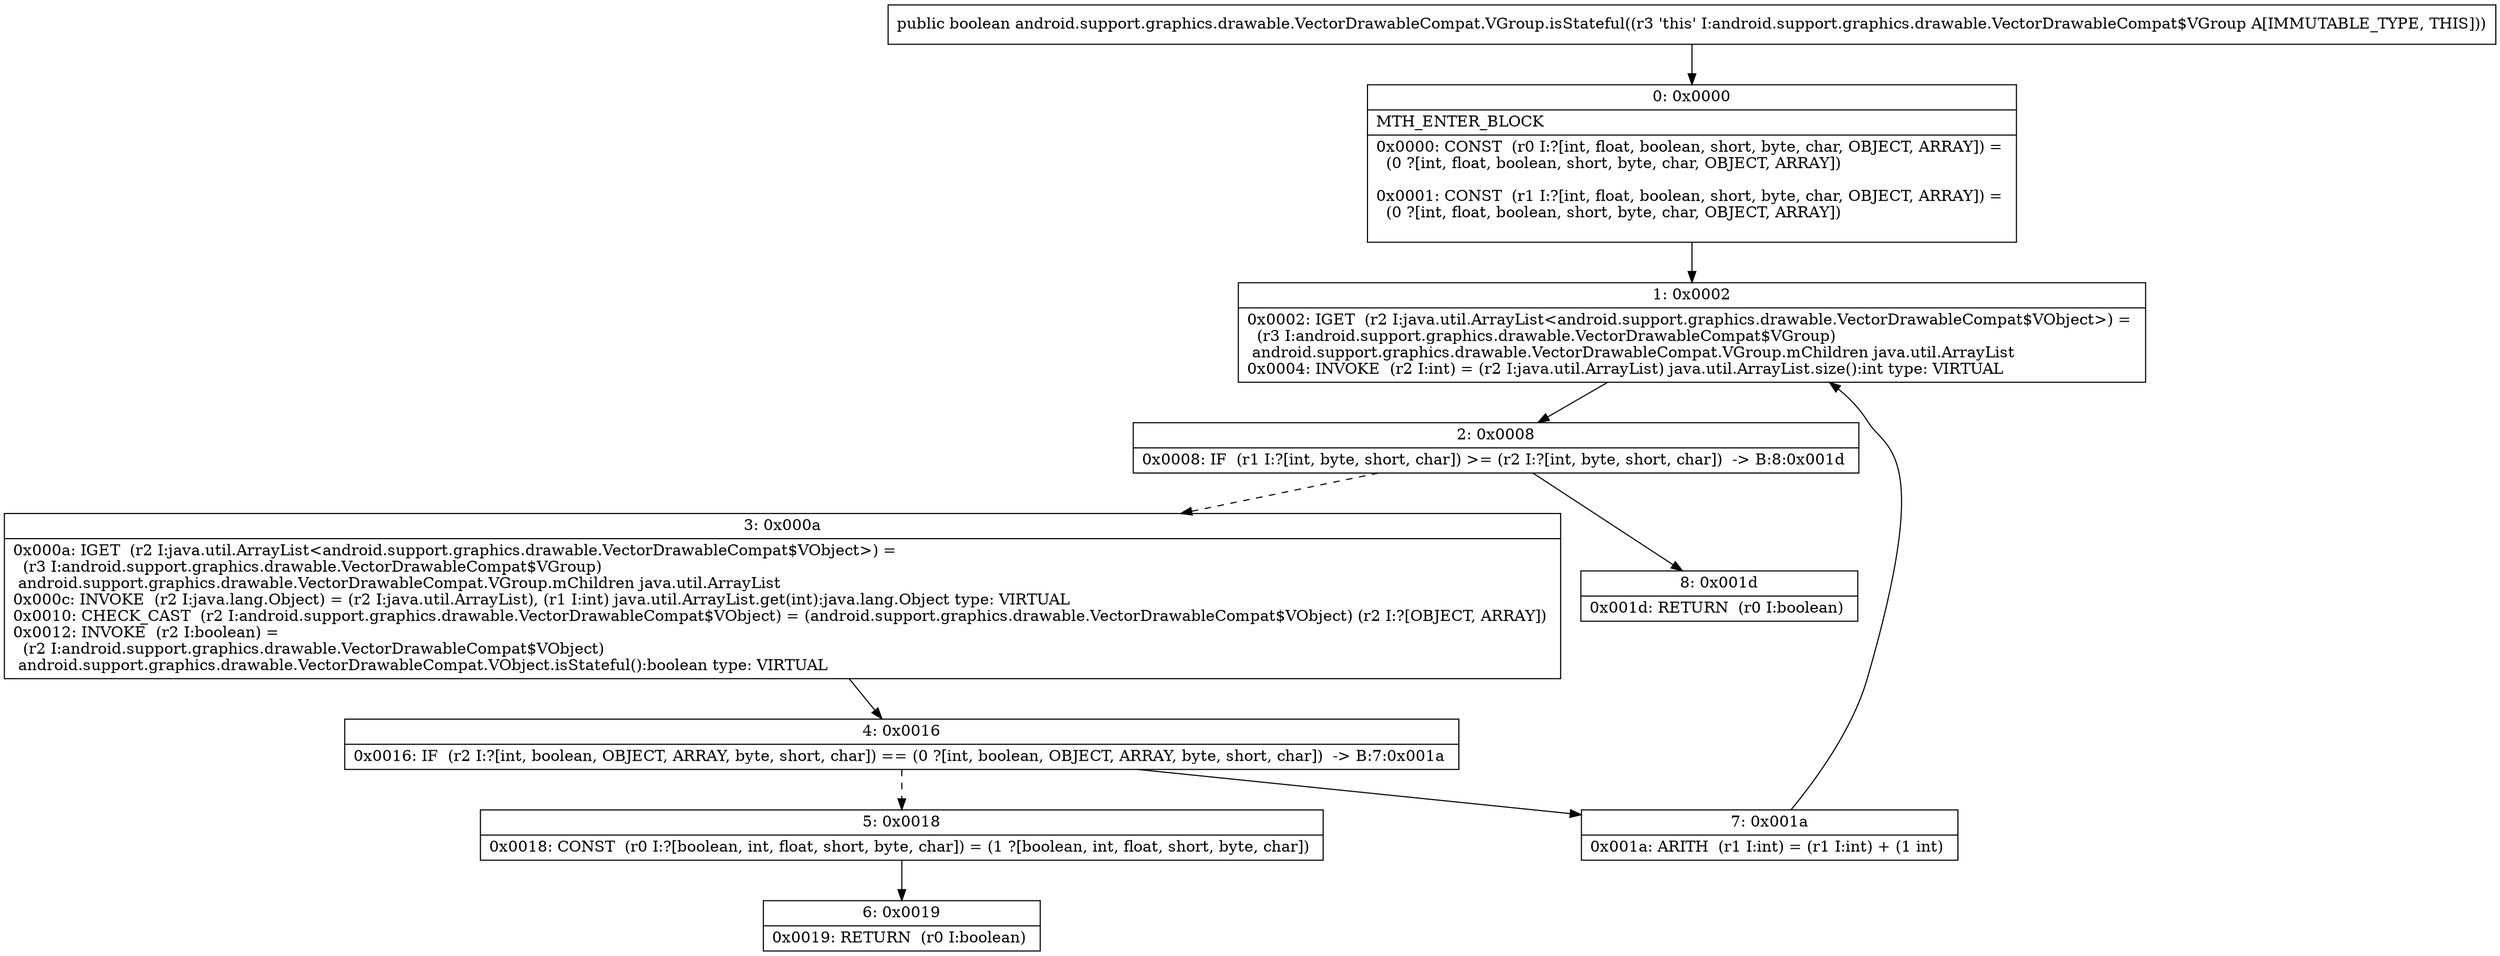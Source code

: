 digraph "CFG forandroid.support.graphics.drawable.VectorDrawableCompat.VGroup.isStateful()Z" {
Node_0 [shape=record,label="{0\:\ 0x0000|MTH_ENTER_BLOCK\l|0x0000: CONST  (r0 I:?[int, float, boolean, short, byte, char, OBJECT, ARRAY]) = \l  (0 ?[int, float, boolean, short, byte, char, OBJECT, ARRAY])\l \l0x0001: CONST  (r1 I:?[int, float, boolean, short, byte, char, OBJECT, ARRAY]) = \l  (0 ?[int, float, boolean, short, byte, char, OBJECT, ARRAY])\l \l}"];
Node_1 [shape=record,label="{1\:\ 0x0002|0x0002: IGET  (r2 I:java.util.ArrayList\<android.support.graphics.drawable.VectorDrawableCompat$VObject\>) = \l  (r3 I:android.support.graphics.drawable.VectorDrawableCompat$VGroup)\l android.support.graphics.drawable.VectorDrawableCompat.VGroup.mChildren java.util.ArrayList \l0x0004: INVOKE  (r2 I:int) = (r2 I:java.util.ArrayList) java.util.ArrayList.size():int type: VIRTUAL \l}"];
Node_2 [shape=record,label="{2\:\ 0x0008|0x0008: IF  (r1 I:?[int, byte, short, char]) \>= (r2 I:?[int, byte, short, char])  \-\> B:8:0x001d \l}"];
Node_3 [shape=record,label="{3\:\ 0x000a|0x000a: IGET  (r2 I:java.util.ArrayList\<android.support.graphics.drawable.VectorDrawableCompat$VObject\>) = \l  (r3 I:android.support.graphics.drawable.VectorDrawableCompat$VGroup)\l android.support.graphics.drawable.VectorDrawableCompat.VGroup.mChildren java.util.ArrayList \l0x000c: INVOKE  (r2 I:java.lang.Object) = (r2 I:java.util.ArrayList), (r1 I:int) java.util.ArrayList.get(int):java.lang.Object type: VIRTUAL \l0x0010: CHECK_CAST  (r2 I:android.support.graphics.drawable.VectorDrawableCompat$VObject) = (android.support.graphics.drawable.VectorDrawableCompat$VObject) (r2 I:?[OBJECT, ARRAY]) \l0x0012: INVOKE  (r2 I:boolean) = \l  (r2 I:android.support.graphics.drawable.VectorDrawableCompat$VObject)\l android.support.graphics.drawable.VectorDrawableCompat.VObject.isStateful():boolean type: VIRTUAL \l}"];
Node_4 [shape=record,label="{4\:\ 0x0016|0x0016: IF  (r2 I:?[int, boolean, OBJECT, ARRAY, byte, short, char]) == (0 ?[int, boolean, OBJECT, ARRAY, byte, short, char])  \-\> B:7:0x001a \l}"];
Node_5 [shape=record,label="{5\:\ 0x0018|0x0018: CONST  (r0 I:?[boolean, int, float, short, byte, char]) = (1 ?[boolean, int, float, short, byte, char]) \l}"];
Node_6 [shape=record,label="{6\:\ 0x0019|0x0019: RETURN  (r0 I:boolean) \l}"];
Node_7 [shape=record,label="{7\:\ 0x001a|0x001a: ARITH  (r1 I:int) = (r1 I:int) + (1 int) \l}"];
Node_8 [shape=record,label="{8\:\ 0x001d|0x001d: RETURN  (r0 I:boolean) \l}"];
MethodNode[shape=record,label="{public boolean android.support.graphics.drawable.VectorDrawableCompat.VGroup.isStateful((r3 'this' I:android.support.graphics.drawable.VectorDrawableCompat$VGroup A[IMMUTABLE_TYPE, THIS])) }"];
MethodNode -> Node_0;
Node_0 -> Node_1;
Node_1 -> Node_2;
Node_2 -> Node_3[style=dashed];
Node_2 -> Node_8;
Node_3 -> Node_4;
Node_4 -> Node_5[style=dashed];
Node_4 -> Node_7;
Node_5 -> Node_6;
Node_7 -> Node_1;
}

